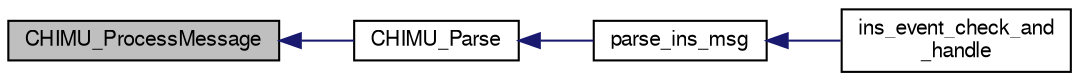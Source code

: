 digraph "CHIMU_ProcessMessage"
{
  edge [fontname="FreeSans",fontsize="10",labelfontname="FreeSans",labelfontsize="10"];
  node [fontname="FreeSans",fontsize="10",shape=record];
  rankdir="LR";
  Node1 [label="CHIMU_ProcessMessage",height=0.2,width=0.4,color="black", fillcolor="grey75", style="filled", fontcolor="black"];
  Node1 -> Node2 [dir="back",color="midnightblue",fontsize="10",style="solid",fontname="FreeSans"];
  Node2 [label="CHIMU_Parse",height=0.2,width=0.4,color="black", fillcolor="white", style="filled",URL="$imu__chimu_8h.html#a7ac39179eecc107f50d9730a179b1827"];
  Node2 -> Node3 [dir="back",color="midnightblue",fontsize="10",style="solid",fontname="FreeSans"];
  Node3 [label="parse_ins_msg",height=0.2,width=0.4,color="black", fillcolor="white", style="filled",URL="$ins__module_8h.html#a8cb976f9e02352af6815c51a4b18faec"];
  Node3 -> Node4 [dir="back",color="midnightblue",fontsize="10",style="solid",fontname="FreeSans"];
  Node4 [label="ins_event_check_and\l_handle",height=0.2,width=0.4,color="black", fillcolor="white", style="filled",URL="$ins__module_8h.html#ac34266139fe4658afe3bd0992441431a",tooltip="!SITL "];
}
